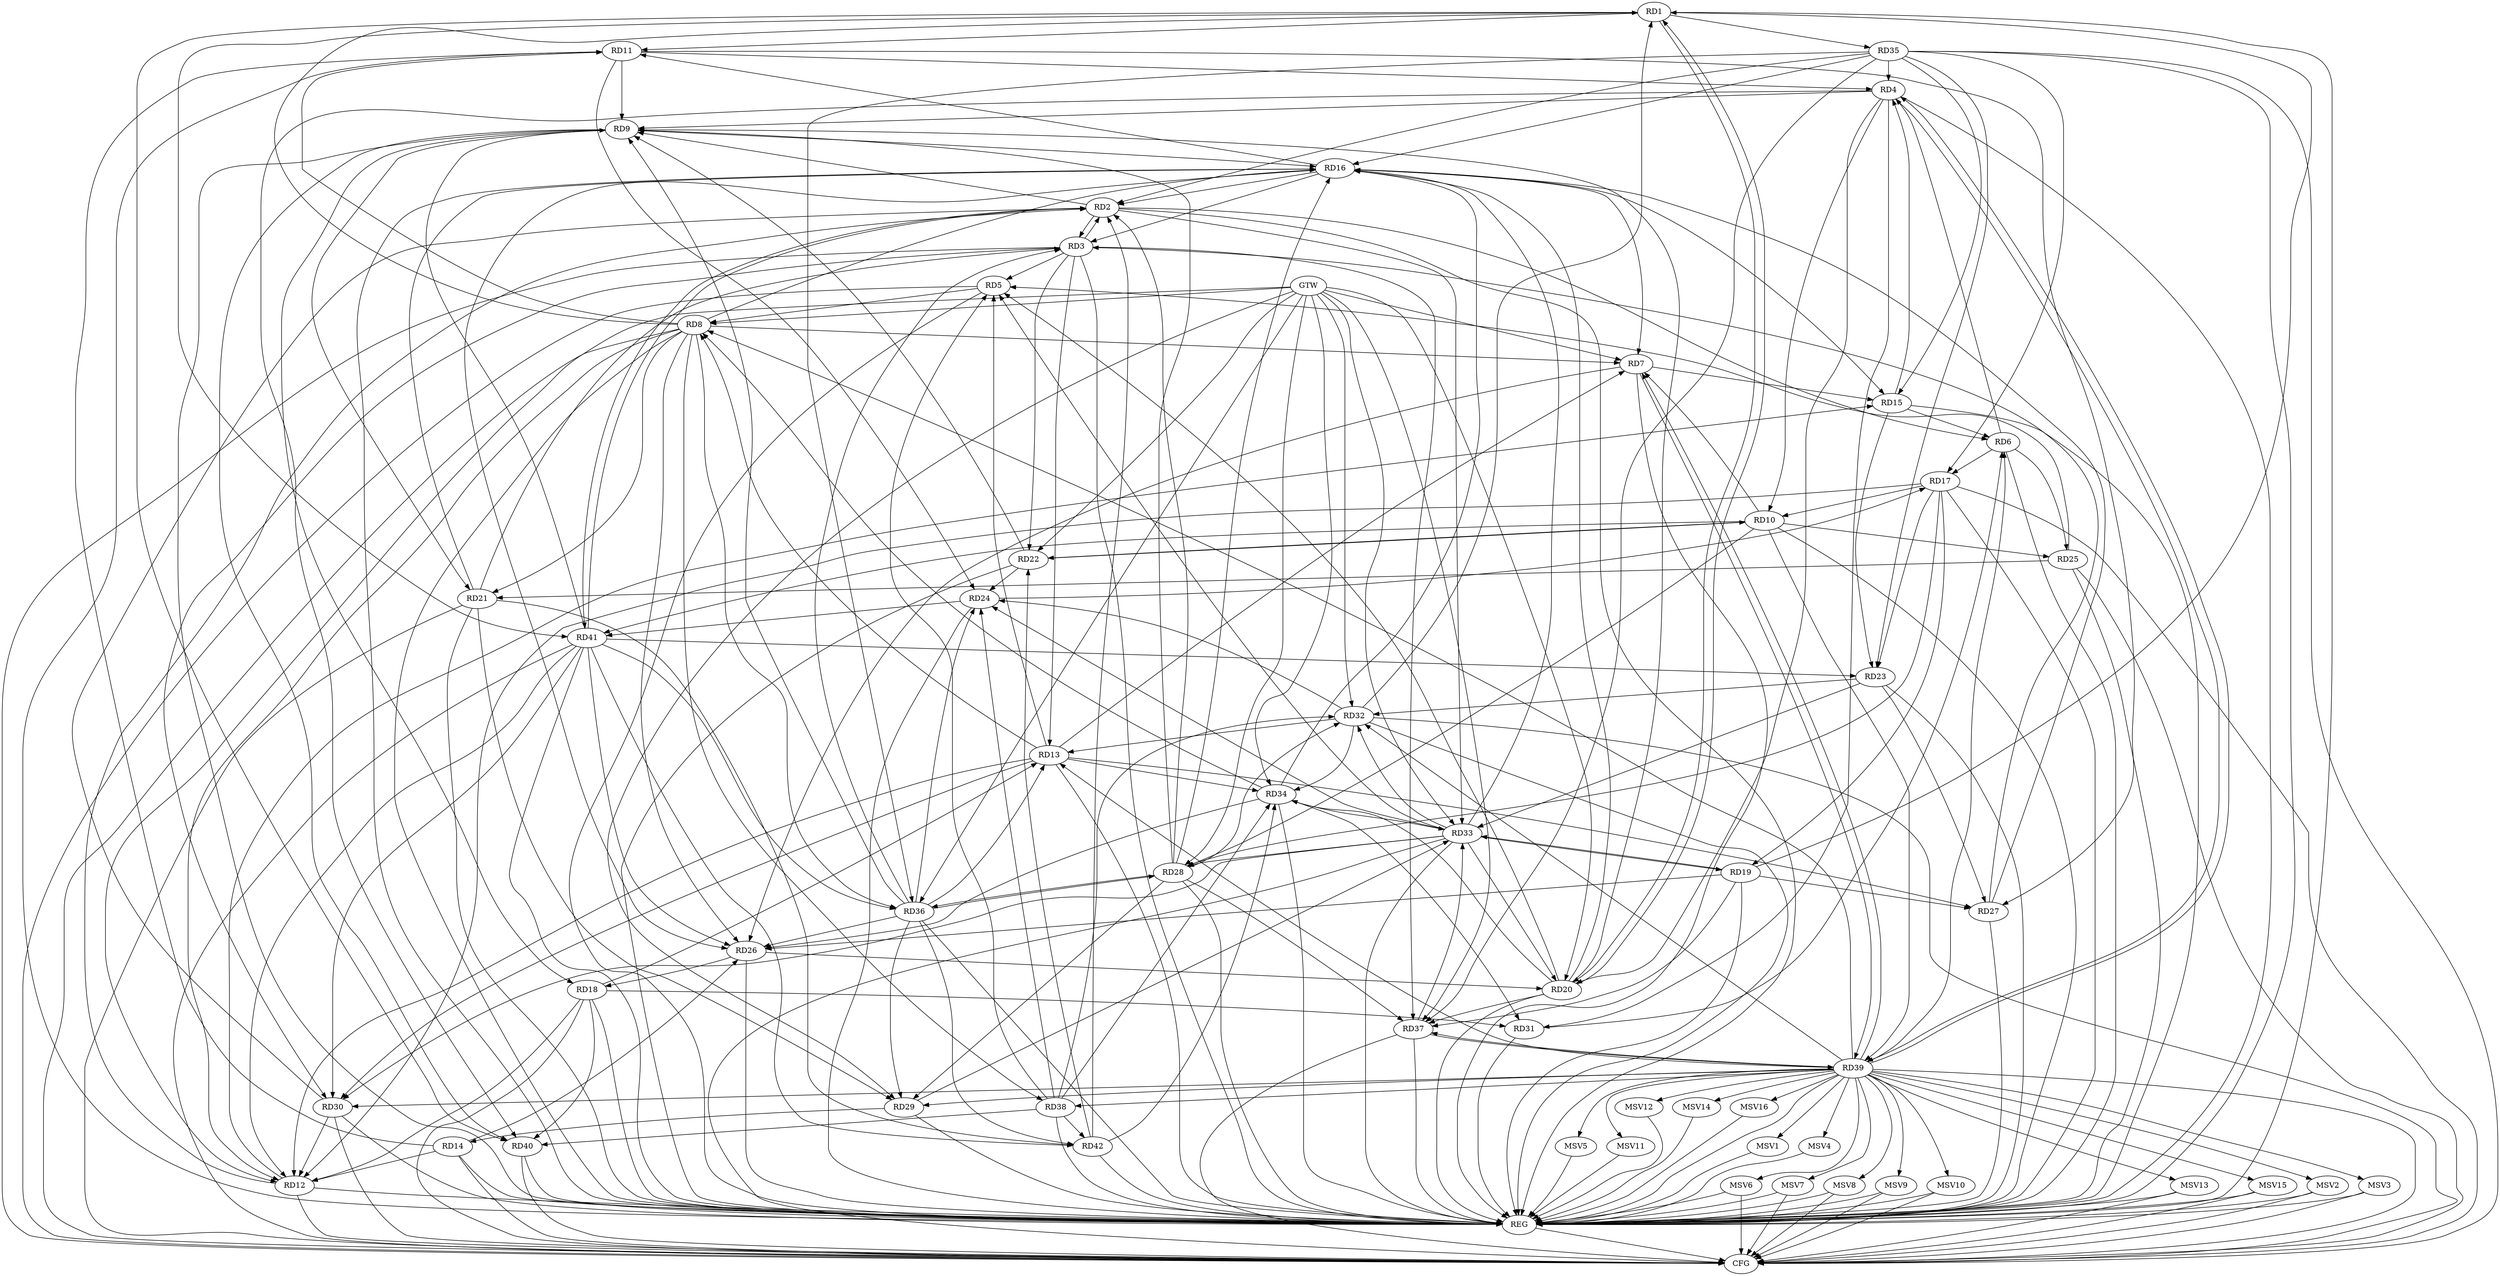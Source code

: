 strict digraph G {
  RD1 [ label="RD1" ];
  RD2 [ label="RD2" ];
  RD3 [ label="RD3" ];
  RD4 [ label="RD4" ];
  RD5 [ label="RD5" ];
  RD6 [ label="RD6" ];
  RD7 [ label="RD7" ];
  RD8 [ label="RD8" ];
  RD9 [ label="RD9" ];
  RD10 [ label="RD10" ];
  RD11 [ label="RD11" ];
  RD12 [ label="RD12" ];
  RD13 [ label="RD13" ];
  RD14 [ label="RD14" ];
  RD15 [ label="RD15" ];
  RD16 [ label="RD16" ];
  RD17 [ label="RD17" ];
  RD18 [ label="RD18" ];
  RD19 [ label="RD19" ];
  RD20 [ label="RD20" ];
  RD21 [ label="RD21" ];
  RD22 [ label="RD22" ];
  RD23 [ label="RD23" ];
  RD24 [ label="RD24" ];
  RD25 [ label="RD25" ];
  RD26 [ label="RD26" ];
  RD27 [ label="RD27" ];
  RD28 [ label="RD28" ];
  RD29 [ label="RD29" ];
  RD30 [ label="RD30" ];
  RD31 [ label="RD31" ];
  RD32 [ label="RD32" ];
  RD33 [ label="RD33" ];
  RD34 [ label="RD34" ];
  RD35 [ label="RD35" ];
  RD36 [ label="RD36" ];
  RD37 [ label="RD37" ];
  RD38 [ label="RD38" ];
  RD39 [ label="RD39" ];
  RD40 [ label="RD40" ];
  RD41 [ label="RD41" ];
  RD42 [ label="RD42" ];
  GTW [ label="GTW" ];
  REG [ label="REG" ];
  CFG [ label="CFG" ];
  MSV1 [ label="MSV1" ];
  MSV2 [ label="MSV2" ];
  MSV3 [ label="MSV3" ];
  MSV4 [ label="MSV4" ];
  MSV5 [ label="MSV5" ];
  MSV6 [ label="MSV6" ];
  MSV7 [ label="MSV7" ];
  MSV8 [ label="MSV8" ];
  MSV9 [ label="MSV9" ];
  MSV10 [ label="MSV10" ];
  MSV11 [ label="MSV11" ];
  MSV12 [ label="MSV12" ];
  MSV13 [ label="MSV13" ];
  MSV14 [ label="MSV14" ];
  MSV15 [ label="MSV15" ];
  MSV16 [ label="MSV16" ];
  RD8 -> RD1;
  RD1 -> RD11;
  RD19 -> RD1;
  RD1 -> RD20;
  RD20 -> RD1;
  RD32 -> RD1;
  RD1 -> RD35;
  RD1 -> RD40;
  RD1 -> RD41;
  RD2 -> RD3;
  RD3 -> RD2;
  RD2 -> RD6;
  RD2 -> RD9;
  RD12 -> RD2;
  RD16 -> RD2;
  RD28 -> RD2;
  RD30 -> RD2;
  RD2 -> RD33;
  RD35 -> RD2;
  RD2 -> RD41;
  RD41 -> RD2;
  RD42 -> RD2;
  RD3 -> RD5;
  RD3 -> RD13;
  RD16 -> RD3;
  RD21 -> RD3;
  RD3 -> RD22;
  RD27 -> RD3;
  RD3 -> RD30;
  RD36 -> RD3;
  RD3 -> RD37;
  RD6 -> RD4;
  RD4 -> RD9;
  RD4 -> RD10;
  RD11 -> RD4;
  RD15 -> RD4;
  RD4 -> RD20;
  RD4 -> RD31;
  RD35 -> RD4;
  RD4 -> RD39;
  RD39 -> RD4;
  RD4 -> RD40;
  RD5 -> RD8;
  RD13 -> RD5;
  RD20 -> RD5;
  RD25 -> RD5;
  RD33 -> RD5;
  RD38 -> RD5;
  RD15 -> RD6;
  RD6 -> RD17;
  RD6 -> RD25;
  RD31 -> RD6;
  RD39 -> RD6;
  RD8 -> RD7;
  RD10 -> RD7;
  RD13 -> RD7;
  RD7 -> RD15;
  RD16 -> RD7;
  RD7 -> RD26;
  RD7 -> RD39;
  RD39 -> RD7;
  RD8 -> RD11;
  RD8 -> RD12;
  RD13 -> RD8;
  RD8 -> RD16;
  RD8 -> RD21;
  RD8 -> RD26;
  RD34 -> RD8;
  RD8 -> RD36;
  RD8 -> RD38;
  RD39 -> RD8;
  RD11 -> RD9;
  RD9 -> RD16;
  RD9 -> RD18;
  RD20 -> RD9;
  RD9 -> RD21;
  RD22 -> RD9;
  RD28 -> RD9;
  RD36 -> RD9;
  RD9 -> RD40;
  RD41 -> RD9;
  RD17 -> RD10;
  RD10 -> RD22;
  RD22 -> RD10;
  RD10 -> RD25;
  RD10 -> RD28;
  RD10 -> RD39;
  RD10 -> RD41;
  RD14 -> RD11;
  RD16 -> RD11;
  RD11 -> RD24;
  RD11 -> RD27;
  RD13 -> RD12;
  RD14 -> RD12;
  RD12 -> RD15;
  RD17 -> RD12;
  RD18 -> RD12;
  RD30 -> RD12;
  RD41 -> RD12;
  RD18 -> RD13;
  RD13 -> RD27;
  RD13 -> RD30;
  RD32 -> RD13;
  RD13 -> RD34;
  RD36 -> RD13;
  RD39 -> RD13;
  RD14 -> RD26;
  RD29 -> RD14;
  RD16 -> RD15;
  RD15 -> RD23;
  RD35 -> RD15;
  RD20 -> RD16;
  RD21 -> RD16;
  RD16 -> RD26;
  RD27 -> RD16;
  RD28 -> RD16;
  RD33 -> RD16;
  RD34 -> RD16;
  RD35 -> RD16;
  RD17 -> RD19;
  RD17 -> RD23;
  RD24 -> RD17;
  RD17 -> RD28;
  RD35 -> RD17;
  RD26 -> RD18;
  RD18 -> RD31;
  RD18 -> RD40;
  RD19 -> RD26;
  RD19 -> RD27;
  RD19 -> RD33;
  RD33 -> RD19;
  RD19 -> RD37;
  RD26 -> RD20;
  RD33 -> RD20;
  RD20 -> RD34;
  RD20 -> RD37;
  RD25 -> RD21;
  RD21 -> RD29;
  RD21 -> RD42;
  RD22 -> RD24;
  RD42 -> RD22;
  RD23 -> RD27;
  RD23 -> RD32;
  RD23 -> RD33;
  RD35 -> RD23;
  RD41 -> RD23;
  RD32 -> RD24;
  RD33 -> RD24;
  RD36 -> RD24;
  RD38 -> RD24;
  RD24 -> RD41;
  RD34 -> RD26;
  RD36 -> RD26;
  RD41 -> RD26;
  RD28 -> RD29;
  RD28 -> RD32;
  RD33 -> RD28;
  RD28 -> RD36;
  RD36 -> RD28;
  RD28 -> RD37;
  RD29 -> RD33;
  RD36 -> RD29;
  RD39 -> RD29;
  RD33 -> RD30;
  RD39 -> RD30;
  RD41 -> RD30;
  RD34 -> RD31;
  RD33 -> RD32;
  RD32 -> RD34;
  RD38 -> RD32;
  RD39 -> RD32;
  RD34 -> RD33;
  RD37 -> RD33;
  RD38 -> RD34;
  RD42 -> RD34;
  RD35 -> RD36;
  RD35 -> RD37;
  RD41 -> RD36;
  RD36 -> RD42;
  RD37 -> RD39;
  RD39 -> RD37;
  RD39 -> RD38;
  RD38 -> RD40;
  RD38 -> RD42;
  RD41 -> RD42;
  GTW -> RD36;
  GTW -> RD12;
  GTW -> RD33;
  GTW -> RD28;
  GTW -> RD34;
  GTW -> RD8;
  GTW -> RD20;
  GTW -> RD29;
  GTW -> RD37;
  GTW -> RD22;
  GTW -> RD7;
  GTW -> RD32;
  RD1 -> REG;
  RD2 -> REG;
  RD3 -> REG;
  RD4 -> REG;
  RD5 -> REG;
  RD6 -> REG;
  RD7 -> REG;
  RD8 -> REG;
  RD9 -> REG;
  RD10 -> REG;
  RD11 -> REG;
  RD12 -> REG;
  RD13 -> REG;
  RD14 -> REG;
  RD15 -> REG;
  RD16 -> REG;
  RD17 -> REG;
  RD18 -> REG;
  RD19 -> REG;
  RD20 -> REG;
  RD21 -> REG;
  RD22 -> REG;
  RD23 -> REG;
  RD24 -> REG;
  RD25 -> REG;
  RD26 -> REG;
  RD27 -> REG;
  RD28 -> REG;
  RD29 -> REG;
  RD30 -> REG;
  RD31 -> REG;
  RD32 -> REG;
  RD33 -> REG;
  RD34 -> REG;
  RD35 -> REG;
  RD36 -> REG;
  RD37 -> REG;
  RD38 -> REG;
  RD39 -> REG;
  RD40 -> REG;
  RD41 -> REG;
  RD42 -> REG;
  RD17 -> CFG;
  RD40 -> CFG;
  RD37 -> CFG;
  RD12 -> CFG;
  RD5 -> CFG;
  RD32 -> CFG;
  RD3 -> CFG;
  RD30 -> CFG;
  RD21 -> CFG;
  RD35 -> CFG;
  RD41 -> CFG;
  RD39 -> CFG;
  RD8 -> CFG;
  RD25 -> CFG;
  RD33 -> CFG;
  RD18 -> CFG;
  RD14 -> CFG;
  REG -> CFG;
  RD39 -> MSV1;
  MSV1 -> REG;
  RD39 -> MSV2;
  MSV2 -> REG;
  MSV2 -> CFG;
  RD39 -> MSV3;
  MSV3 -> REG;
  MSV3 -> CFG;
  RD39 -> MSV4;
  MSV4 -> REG;
  RD39 -> MSV5;
  MSV5 -> REG;
  RD39 -> MSV6;
  RD39 -> MSV7;
  RD39 -> MSV8;
  MSV6 -> REG;
  MSV6 -> CFG;
  MSV7 -> REG;
  MSV7 -> CFG;
  MSV8 -> REG;
  MSV8 -> CFG;
  RD39 -> MSV9;
  RD39 -> MSV10;
  MSV9 -> REG;
  MSV9 -> CFG;
  MSV10 -> REG;
  MSV10 -> CFG;
  RD39 -> MSV11;
  MSV11 -> REG;
  RD39 -> MSV12;
  MSV12 -> REG;
  RD39 -> MSV13;
  MSV13 -> REG;
  MSV13 -> CFG;
  RD39 -> MSV14;
  MSV14 -> REG;
  RD39 -> MSV15;
  RD39 -> MSV16;
  MSV15 -> REG;
  MSV15 -> CFG;
  MSV16 -> REG;
}
